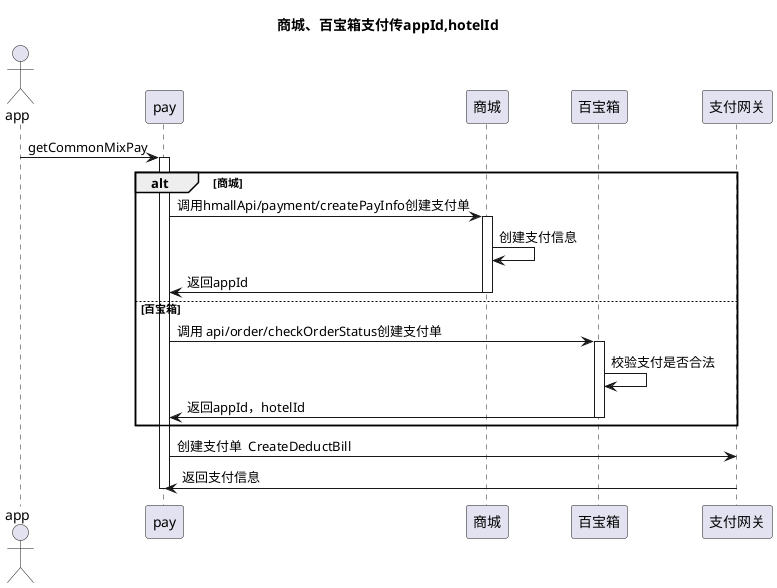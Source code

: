 @startuml
title 商城、百宝箱支付传appId,hotelId
actor app as user
participant "pay" as pay
participant "商城" as 商城
participant "百宝箱" as 百宝箱
participant "支付网关" as 支付网关


user-> pay:getCommonMixPay
activate pay

alt  商城
    pay-> 商城: 调用hmallApi/payment/createPayInfo创建支付单
    activate 商城
    商城 -> 商城: 创建支付信息
    商城 -> pay: 返回appId
    deactivate 商城
else 百宝箱
   pay-> 百宝箱: 调用 api/order/checkOrderStatus创建支付单
   activate 百宝箱
   百宝箱 -> 百宝箱: 校验支付是否合法
   百宝箱 -> pay: 返回appId，hotelId
   deactivate 百宝箱
end

pay -> 支付网关: 创建支付单  CreateDeductBill
支付网关 -> pay: 返回支付信息
deactivate pay
@enduml
